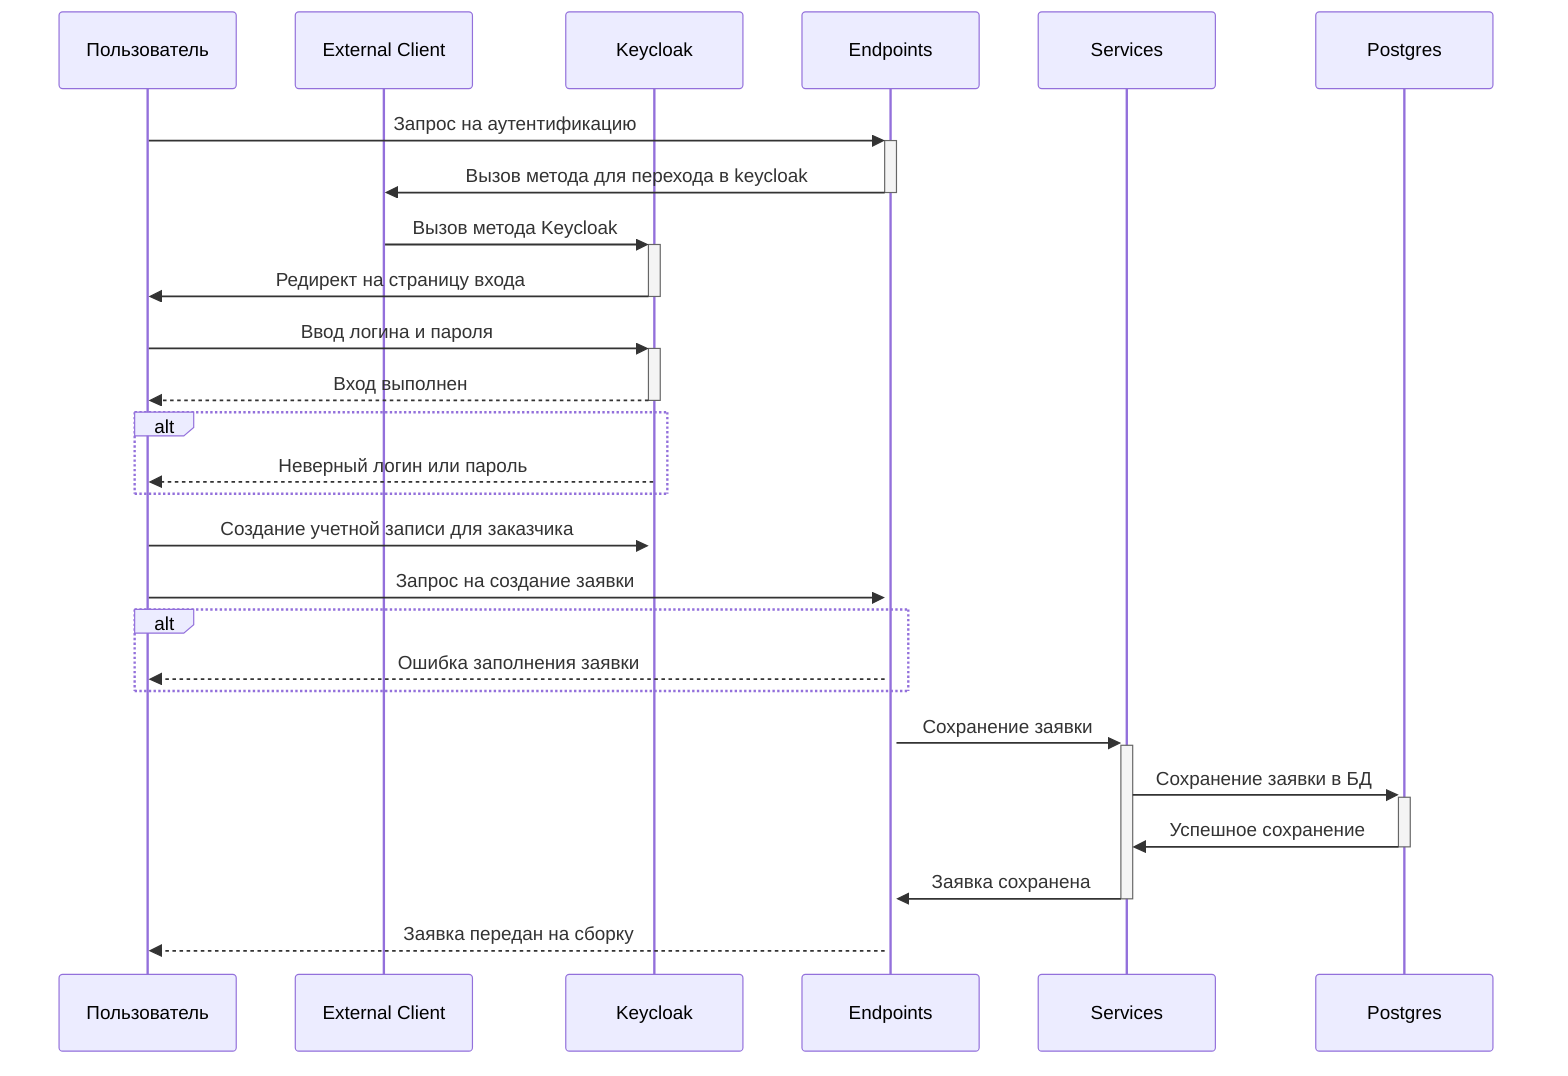 sequenceDiagram
    participant Пользователь
    participant External Client
    participant Keycloak
    participant Endpoints
    participant Services
    participant Postgres

    Пользователь ->>+ Endpoints: Запрос на аутентификацию
    Endpoints ->>- External Client: Вызов метода для перехода в keycloak
    External Client ->>+ Keycloak: Вызов метода Keycloak
    Keycloak ->>- Пользователь: Редирект на страницу входа
    Пользователь ->>+ Keycloak: Ввод логина и пароля

    Keycloak -->>- Пользователь: Вход выполнен
    alt
        Keycloak -->> Пользователь: Неверный логин или пароль
    end

    Пользователь ->>+ Keycloak: Создание учетной записи для заказчика

    Пользователь ->>+ Endpoints: Запрос на создание заявки
    alt
        Endpoints -->> Пользователь: Ошибка заполнения заявки
    end
    Endpoints ->>+ Services: Сохранение заявки
    Services ->>+ Postgres: Сохранение заявки в БД
    Postgres ->>- Services: Успешное сохранение
    Services ->>- Endpoints: Заявка сохранена
    Endpoints -->> Пользователь: Заявка передан на сборку